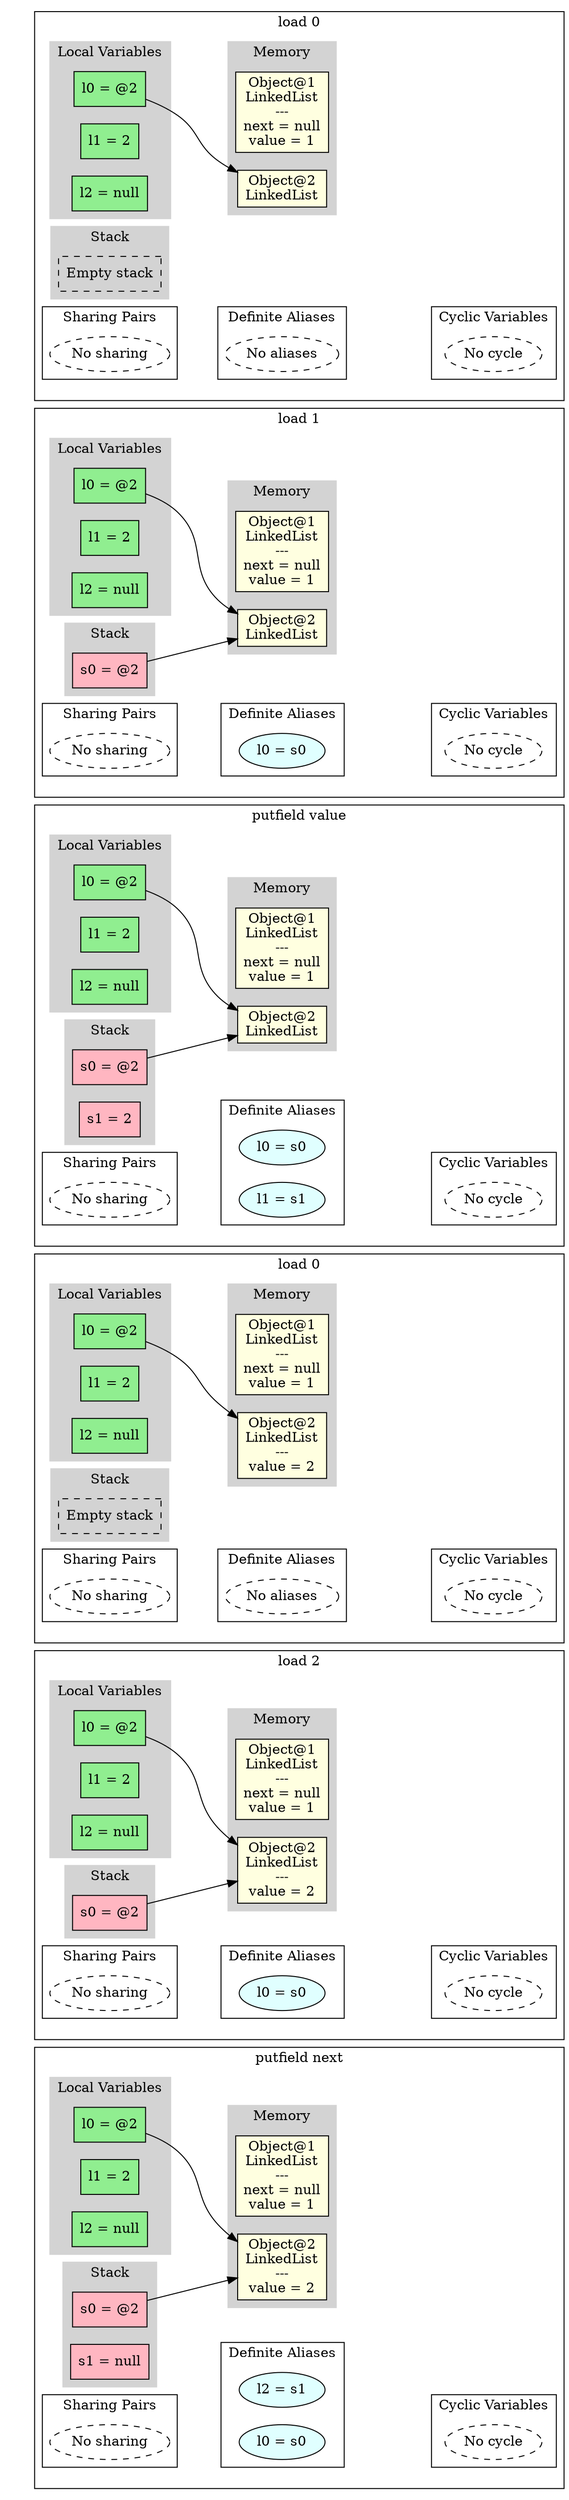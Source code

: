 digraph MemoryGraph {
 node [shape=box, style=filled, fillcolor=lightblue];
 rankdir=LR;

 // Invisible anchor subgraph
 subgraph cluster_anchor {
 style=invis;
 anchor [style=invis, shape=point, width=0, height=0];
 }

 // Starting point for subgraph ordering
 anchor_start [style=invis, shape=point];

 anchor_57148100668659 [style=invis, shape=point];
 anchor_start -> anchor_57148100668659 [style=invis];
 anchor_start = anchor_57148100668659;

 subgraph cluster_57148100668659 {
 anchor_57148100668659 [style=invis];
 label="load 0";
 subgraph cluster_locals_57148100668659 {
 label="Local Variables";
 style=filled;
 color=lightgrey;
 node [style=filled, fillcolor=lightgreen];
 "l0_57148100668659" [label="l0 = @2"];
 "l1_57148100668659" [label="l1 = 2"];
 "l2_57148100668659" [label="l2 = null"];
 }

 subgraph cluster_stack_57148100668659 {
 label="Stack";
 style=filled;
 color=lightgrey;
 node [style=filled, fillcolor=lightpink];
 "empty_stack_57148100668659" [label="Empty stack", style=dashed, fillcolor=white];
 }

 subgraph cluster_memory_57148100668659 {
 label="Memory";
 style=filled;
 color=lightgrey;
 node [style=filled, fillcolor=lightyellow];
 "obj1_57148100668659" [label="Object@1\nLinkedList\n---\nnext = null\nvalue = 1\n"];
 "obj2_57148100668659" [label="Object@2\nLinkedList"];
 }

 "l0_57148100668659" -> "obj2_57148100668659";

 // Sharing pairs
 subgraph cluster_sharing_57148100668659 {
 label="Sharing Pairs";
 node [shape=ellipse, style=filled, fillcolor=lightyellow];
 "empty_sharing_57148100668659" [label="No sharing", style=dashed, fillcolor=white];
 }

    // Alias pairs
    subgraph cluster_aliases_57148100668659 {
      label="Definite Aliases";
      node [shape=ellipse, style=filled, fillcolor=lightcyan];
      "empty_alias_57148100668659" [label="No aliases", style=dashed, fillcolor=white];
    }

 // Cyclic variables
 subgraph cluster_cyclic_57148100668659 {
 label="Cyclic Variables";
 node [shape=ellipse];
 "empty_cyclic_57148100668659" [label="No cycle", style=dashed, fillcolor=white];
 }
 // Invisible edge for horizontal alignment
 "empty_sharing_57148100668659" -> "empty_alias_57148100668659" [style=invis, weight=10];
 // Invisible edge for horizontal alignment
 "empty_alias_57148100668659" -> "empty_cyclic_57148100668659" [style=invis, weight=10];
 }
 anchor_57148101743000 [style=invis, shape=point];
 anchor_start -> anchor_57148101743000 [style=invis];
 anchor_start = anchor_57148101743000;

 subgraph cluster_57148101743000 {
 anchor_57148101743000 [style=invis];
 label="load 1";
 subgraph cluster_locals_57148101743000 {
 label="Local Variables";
 style=filled;
 color=lightgrey;
 node [style=filled, fillcolor=lightgreen];
 "l0_57148101743000" [label="l0 = @2"];
 "l1_57148101743000" [label="l1 = 2"];
 "l2_57148101743000" [label="l2 = null"];
 }

 subgraph cluster_stack_57148101743000 {
 label="Stack";
 style=filled;
 color=lightgrey;
 node [style=filled, fillcolor=lightpink];
 "s0_57148101743000" [label="s0 = @2"];
 }

 subgraph cluster_memory_57148101743000 {
 label="Memory";
 style=filled;
 color=lightgrey;
 node [style=filled, fillcolor=lightyellow];
 "obj1_57148101743000" [label="Object@1\nLinkedList\n---\nnext = null\nvalue = 1\n"];
 "obj2_57148101743000" [label="Object@2\nLinkedList"];
 }

 "l0_57148101743000" -> "obj2_57148101743000";
 "s0_57148101743000" -> "obj2_57148101743000";

 // Sharing pairs
 subgraph cluster_sharing_57148101743000 {
 label="Sharing Pairs";
 node [shape=ellipse, style=filled, fillcolor=lightyellow];
 "empty_sharing_57148101743000" [label="No sharing", style=dashed, fillcolor=white];
 }

    // Alias pairs
    subgraph cluster_aliases_57148101743000 {
      label="Definite Aliases";
      node [shape=ellipse, style=filled, fillcolor=lightcyan];
      "alias0_57148101743000" [label="l0 = s0"];
    }

 // Cyclic variables
 subgraph cluster_cyclic_57148101743000 {
 label="Cyclic Variables";
 node [shape=ellipse];
 "empty_cyclic_57148101743000" [label="No cycle", style=dashed, fillcolor=white];
 }
 // Invisible edge for horizontal alignment
 "empty_sharing_57148101743000" -> "alias0_57148101743000" [style=invis, weight=10];
 // Invisible edge for horizontal alignment
 "alias0_57148101743000" -> "empty_cyclic_57148101743000" [style=invis, weight=10];
 }
 anchor_57148102826206 [style=invis, shape=point];
 anchor_start -> anchor_57148102826206 [style=invis];
 anchor_start = anchor_57148102826206;

 subgraph cluster_57148102826206 {
 anchor_57148102826206 [style=invis];
 label="putfield value";
 subgraph cluster_locals_57148102826206 {
 label="Local Variables";
 style=filled;
 color=lightgrey;
 node [style=filled, fillcolor=lightgreen];
 "l0_57148102826206" [label="l0 = @2"];
 "l1_57148102826206" [label="l1 = 2"];
 "l2_57148102826206" [label="l2 = null"];
 }

 subgraph cluster_stack_57148102826206 {
 label="Stack";
 style=filled;
 color=lightgrey;
 node [style=filled, fillcolor=lightpink];
 "s0_57148102826206" [label="s0 = @2"];
 "s1_57148102826206" [label="s1 = 2"];
 }

 subgraph cluster_memory_57148102826206 {
 label="Memory";
 style=filled;
 color=lightgrey;
 node [style=filled, fillcolor=lightyellow];
 "obj1_57148102826206" [label="Object@1\nLinkedList\n---\nnext = null\nvalue = 1\n"];
 "obj2_57148102826206" [label="Object@2\nLinkedList"];
 }

 "l0_57148102826206" -> "obj2_57148102826206";
 "s0_57148102826206" -> "obj2_57148102826206";

 // Sharing pairs
 subgraph cluster_sharing_57148102826206 {
 label="Sharing Pairs";
 node [shape=ellipse, style=filled, fillcolor=lightyellow];
 "empty_sharing_57148102826206" [label="No sharing", style=dashed, fillcolor=white];
 }

    // Alias pairs
    subgraph cluster_aliases_57148102826206 {
      label="Definite Aliases";
      node [shape=ellipse, style=filled, fillcolor=lightcyan];
      "alias0_57148102826206" [label="l0 = s0"];
      "alias1_57148102826206" [label="l1 = s1"];
    }

 // Cyclic variables
 subgraph cluster_cyclic_57148102826206 {
 label="Cyclic Variables";
 node [shape=ellipse];
 "empty_cyclic_57148102826206" [label="No cycle", style=dashed, fillcolor=white];
 }
 // Invisible edge for horizontal alignment
 "empty_sharing_57148102826206" -> "alias1_57148102826206" [style=invis, weight=10];
 // Invisible edge for horizontal alignment
 "alias1_57148102826206" -> "empty_cyclic_57148102826206" [style=invis, weight=10];
 }
 anchor_57148104039551 [style=invis, shape=point];
 anchor_start -> anchor_57148104039551 [style=invis];
 anchor_start = anchor_57148104039551;

 subgraph cluster_57148104039551 {
 anchor_57148104039551 [style=invis];
 label="load 0";
 subgraph cluster_locals_57148104039551 {
 label="Local Variables";
 style=filled;
 color=lightgrey;
 node [style=filled, fillcolor=lightgreen];
 "l0_57148104039551" [label="l0 = @2"];
 "l1_57148104039551" [label="l1 = 2"];
 "l2_57148104039551" [label="l2 = null"];
 }

 subgraph cluster_stack_57148104039551 {
 label="Stack";
 style=filled;
 color=lightgrey;
 node [style=filled, fillcolor=lightpink];
 "empty_stack_57148104039551" [label="Empty stack", style=dashed, fillcolor=white];
 }

 subgraph cluster_memory_57148104039551 {
 label="Memory";
 style=filled;
 color=lightgrey;
 node [style=filled, fillcolor=lightyellow];
 "obj1_57148104039551" [label="Object@1\nLinkedList\n---\nnext = null\nvalue = 1\n"];
 "obj2_57148104039551" [label="Object@2\nLinkedList\n---\nvalue = 2\n"];
 }

 "l0_57148104039551" -> "obj2_57148104039551";

 // Sharing pairs
 subgraph cluster_sharing_57148104039551 {
 label="Sharing Pairs";
 node [shape=ellipse, style=filled, fillcolor=lightyellow];
 "empty_sharing_57148104039551" [label="No sharing", style=dashed, fillcolor=white];
 }

    // Alias pairs
    subgraph cluster_aliases_57148104039551 {
      label="Definite Aliases";
      node [shape=ellipse, style=filled, fillcolor=lightcyan];
      "empty_alias_57148104039551" [label="No aliases", style=dashed, fillcolor=white];
    }

 // Cyclic variables
 subgraph cluster_cyclic_57148104039551 {
 label="Cyclic Variables";
 node [shape=ellipse];
 "empty_cyclic_57148104039551" [label="No cycle", style=dashed, fillcolor=white];
 }
 // Invisible edge for horizontal alignment
 "empty_sharing_57148104039551" -> "empty_alias_57148104039551" [style=invis, weight=10];
 // Invisible edge for horizontal alignment
 "empty_alias_57148104039551" -> "empty_cyclic_57148104039551" [style=invis, weight=10];
 }
 anchor_57148105859549 [style=invis, shape=point];
 anchor_start -> anchor_57148105859549 [style=invis];
 anchor_start = anchor_57148105859549;

 subgraph cluster_57148105859549 {
 anchor_57148105859549 [style=invis];
 label="load 2";
 subgraph cluster_locals_57148105859549 {
 label="Local Variables";
 style=filled;
 color=lightgrey;
 node [style=filled, fillcolor=lightgreen];
 "l0_57148105859549" [label="l0 = @2"];
 "l1_57148105859549" [label="l1 = 2"];
 "l2_57148105859549" [label="l2 = null"];
 }

 subgraph cluster_stack_57148105859549 {
 label="Stack";
 style=filled;
 color=lightgrey;
 node [style=filled, fillcolor=lightpink];
 "s0_57148105859549" [label="s0 = @2"];
 }

 subgraph cluster_memory_57148105859549 {
 label="Memory";
 style=filled;
 color=lightgrey;
 node [style=filled, fillcolor=lightyellow];
 "obj1_57148105859549" [label="Object@1\nLinkedList\n---\nnext = null\nvalue = 1\n"];
 "obj2_57148105859549" [label="Object@2\nLinkedList\n---\nvalue = 2\n"];
 }

 "l0_57148105859549" -> "obj2_57148105859549";
 "s0_57148105859549" -> "obj2_57148105859549";

 // Sharing pairs
 subgraph cluster_sharing_57148105859549 {
 label="Sharing Pairs";
 node [shape=ellipse, style=filled, fillcolor=lightyellow];
 "empty_sharing_57148105859549" [label="No sharing", style=dashed, fillcolor=white];
 }

    // Alias pairs
    subgraph cluster_aliases_57148105859549 {
      label="Definite Aliases";
      node [shape=ellipse, style=filled, fillcolor=lightcyan];
      "alias0_57148105859549" [label="l0 = s0"];
    }

 // Cyclic variables
 subgraph cluster_cyclic_57148105859549 {
 label="Cyclic Variables";
 node [shape=ellipse];
 "empty_cyclic_57148105859549" [label="No cycle", style=dashed, fillcolor=white];
 }
 // Invisible edge for horizontal alignment
 "empty_sharing_57148105859549" -> "alias0_57148105859549" [style=invis, weight=10];
 // Invisible edge for horizontal alignment
 "alias0_57148105859549" -> "empty_cyclic_57148105859549" [style=invis, weight=10];
 }
 anchor_57148107383284 [style=invis, shape=point];
 anchor_start -> anchor_57148107383284 [style=invis];
 anchor_start = anchor_57148107383284;

 subgraph cluster_57148107383284 {
 anchor_57148107383284 [style=invis];
 label="putfield next";
 subgraph cluster_locals_57148107383284 {
 label="Local Variables";
 style=filled;
 color=lightgrey;
 node [style=filled, fillcolor=lightgreen];
 "l0_57148107383284" [label="l0 = @2"];
 "l1_57148107383284" [label="l1 = 2"];
 "l2_57148107383284" [label="l2 = null"];
 }

 subgraph cluster_stack_57148107383284 {
 label="Stack";
 style=filled;
 color=lightgrey;
 node [style=filled, fillcolor=lightpink];
 "s0_57148107383284" [label="s0 = @2"];
 "s1_57148107383284" [label="s1 = null"];
 }

 subgraph cluster_memory_57148107383284 {
 label="Memory";
 style=filled;
 color=lightgrey;
 node [style=filled, fillcolor=lightyellow];
 "obj1_57148107383284" [label="Object@1\nLinkedList\n---\nnext = null\nvalue = 1\n"];
 "obj2_57148107383284" [label="Object@2\nLinkedList\n---\nvalue = 2\n"];
 }

 "l0_57148107383284" -> "obj2_57148107383284";
 "s0_57148107383284" -> "obj2_57148107383284";

 // Sharing pairs
 subgraph cluster_sharing_57148107383284 {
 label="Sharing Pairs";
 node [shape=ellipse, style=filled, fillcolor=lightyellow];
 "empty_sharing_57148107383284" [label="No sharing", style=dashed, fillcolor=white];
 }

    // Alias pairs
    subgraph cluster_aliases_57148107383284 {
      label="Definite Aliases";
      node [shape=ellipse, style=filled, fillcolor=lightcyan];
      "alias0_57148107383284" [label="l2 = s1"];
      "alias1_57148107383284" [label="l0 = s0"];
    }

 // Cyclic variables
 subgraph cluster_cyclic_57148107383284 {
 label="Cyclic Variables";
 node [shape=ellipse];
 "empty_cyclic_57148107383284" [label="No cycle", style=dashed, fillcolor=white];
 }
 // Invisible edge for horizontal alignment
 "empty_sharing_57148107383284" -> "alias1_57148107383284" [style=invis, weight=10];
 // Invisible edge for horizontal alignment
 "alias1_57148107383284" -> "empty_cyclic_57148107383284" [style=invis, weight=10];
 }
}
